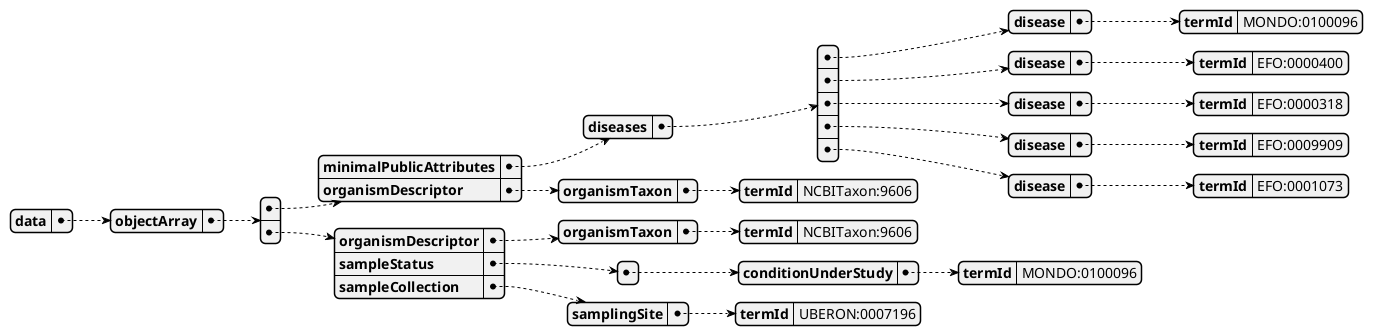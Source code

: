 @startjson

{
    "data": {
        "objectArray": [
            {
                "minimalPublicAttributes": {
                    "diseases": [
                        {
                            "disease": {
                                "termId": "MONDO:0100096"
                            }
                        },
                        {
                            "disease": {
                                "termId": "EFO:0000400"
                            }
                        },
                        {
                            "disease": {
                                "termId": "EFO:0000318"
                            }
                        },
                        {
                            "disease": {
                                "termId": "EFO:0009909"
                            }
                        },
                        {
                            "disease": {
                                "termId": "EFO:0001073"
                            }
                        }
                    ]
                },
                "organismDescriptor": {
                    "organismTaxon": {
                        "termId": "NCBITaxon:9606"
                    }
                }
            },
            {
                "organismDescriptor": {
                    "organismTaxon": {
                        "termId": "NCBITaxon:9606"
                    }
                },
                "sampleStatus": [
                    {
                        "conditionUnderStudy": {
                            "termId": "MONDO:0100096"
                        }
                    }
                ],
                "sampleCollection": {
                    "samplingSite": {
                        "termId": "UBERON:0007196"
                    }
                }
            }
        ]
    }
}
@endjson
